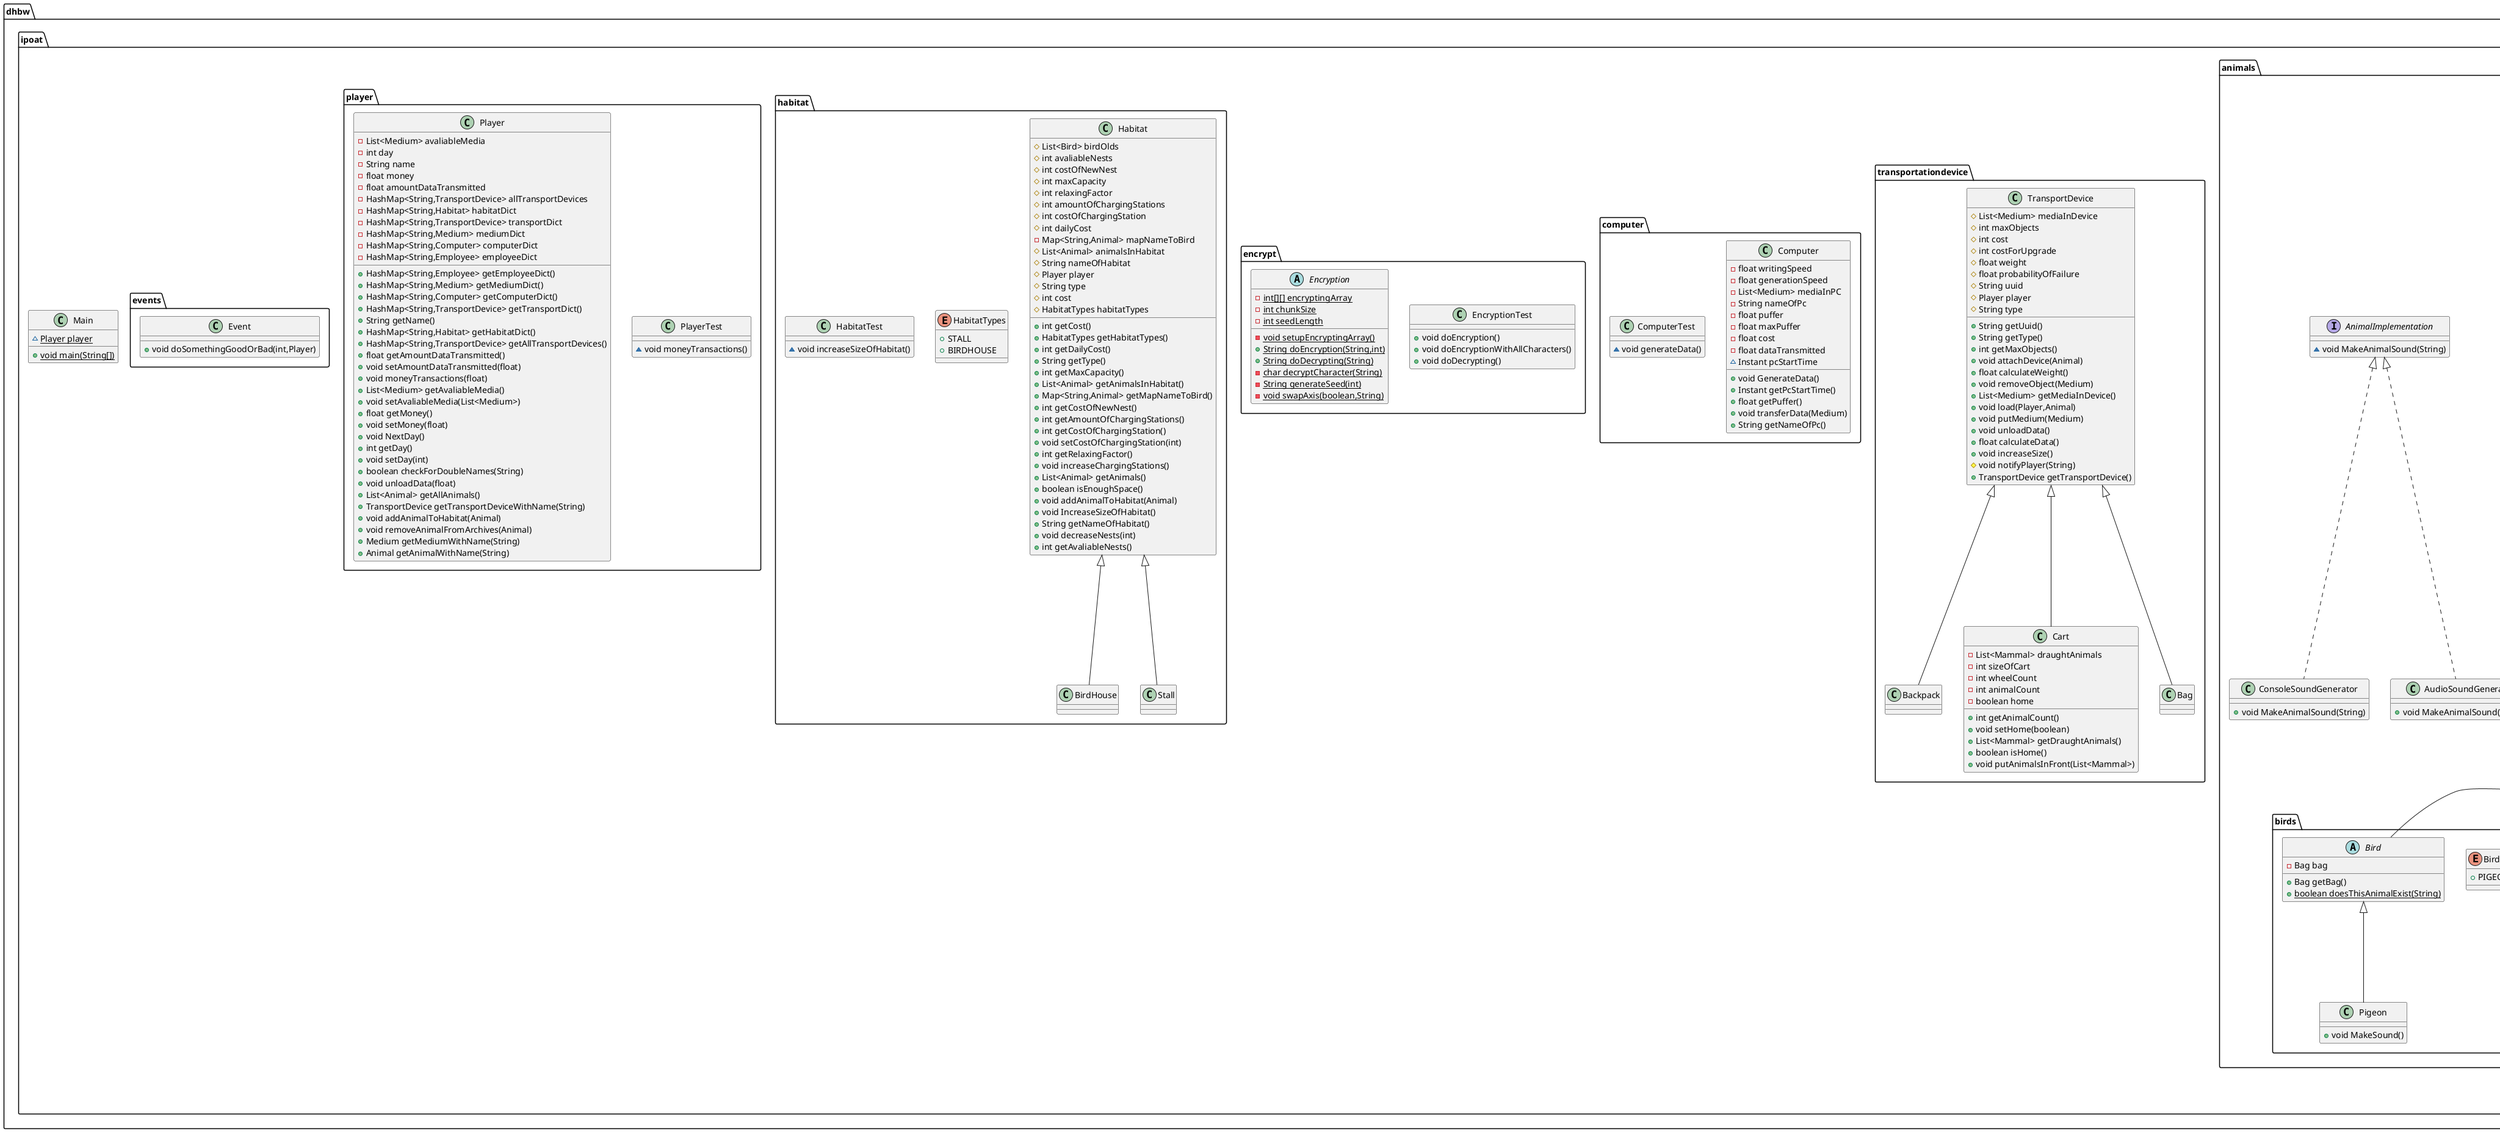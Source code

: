 @startuml
class dhbw.ipoat.commands.CommandSave {
+ void execute(String)
}
enum dhbw.ipoat.commands.CommandToken {
+  PUT
+  BUY
+  UPGRADE
+  NEXT
+  SEND
+  STATS
+  HELP
+  SELL
+  LIST
+  EXIT
+  LOAD
+  INVENTORY
+  REMOVE
+  PUFFER
+  BREED
+  ATTACH
+  RECRUIT
+  SACK
+  SAVE
+  AUTOSAVE
+  SOUND
+  SWITCH
}
enum dhbw.ipoat.employee.EmployeeNames {
+  Janick
+  Timo
+  Andreas
+  Lars
+  Nico
+  Felix
+  David
+  Markus
+  Christin
+  Claudia
+  Laura
+  Katja
+  Sven
+  Lea
+  Nina
}
class dhbw.ipoat.commands.CommandNextDay {
+ void execute(String)
- void letAnimalRest(Animal)
}
class dhbw.ipoat.medium.Medium {
# String nameOfMedium
# float weight
# float cost
# float data
# String id
# boolean full
+ String getNameOfMedium()
+ boolean isFull()
+ void setFull(boolean)
+ float getData()
+ float getCost()
+ String getId()
+ float getWeight()
+ void setWeight(float)
}
abstract class dhbw.ipoat.commands.CommandTemplate {
# {static} Player player
+ {abstract}void execute(String)
+ {static} void setPlayer(Player)
}
abstract class dhbw.ipoat.animals.GrownAnimals {
# int cost
# boolean home
# boolean delivering
# int breedingCooldown
# TransportDevice transport
# AnimalImplementation animalImplementation
+ {abstract}void MakeSound()
+ TransportDevice getTransport()
+ AnimalImplementation getAnimalImplementation()
+ void setAnimalImplementation(AnimalImplementation)
}
class dhbw.ipoat.animals.ConsoleSoundGenerator {
+ void MakeAnimalSound(String)
}
class dhbw.ipoat.commands.CommandPut {
+ void execute(String)
}
class dhbw.ipoat.transportationdevice.TransportDevice {
# List<Medium> mediaInDevice
# int maxObjects
# int cost
# int costForUpgrade
# float weight
# float probabilityOfFailure
# String uuid
# Player player
# String type
+ String getUuid()
+ String getType()
+ int getMaxObjects()
+ void attachDevice(Animal)
+ float calculateWeight()
+ void removeObject(Medium)
+ List<Medium> getMediaInDevice()
+ void load(Player,Animal)
+ void putMedium(Medium)
+ void unloadData()
+ float calculateData()
+ void increaseSize()
# void notifyPlayer(String)
+ TransportDevice getTransportDevice()
}
class dhbw.ipoat.animals.AudioSoundGenerator {
+ void MakeAnimalSound(String)
}
class dhbw.ipoat.commands.CommandSound {
+ void execute(String)
}
class dhbw.ipoat.commands.CommandAutosave {
+ void execute(String)
}
class dhbw.ipoat.commands.CommandRemove {
+ void execute(String)
}
class dhbw.ipoat.commands.CommandExit {
+ void execute(String)
}
class dhbw.ipoat.commands.CommandBreed {
+ void execute(String)
- void resetBreedingCooldown(Animal)
}
enum dhbw.ipoat.animals.birds.BirdList {
+  PIGEON
}
abstract class dhbw.ipoat.savesystem.Savegame {
- {static} List<Player> allPlayers
+ {static} boolean bypassEncryption
+ {static} Boolean autosave
+ {static} void save(Player)
- {static} JSONObject savePlayer(Player)
+ {static} void writeToFile(JSONObject)
}
class dhbw.ipoat.transportationdevice.Backpack {
}
class dhbw.ipoat.commands.CommandUpgrade {
+ void execute(String)
}
class dhbw.ipoat.savesystem.LoadSaveGame {
- {static} String jsonString()
+ {static} Player load()
- {static} Animal getAnimalFromType(String,Player,JSONObject)
- {static} Habitat getHabitatFromType(String,Player,JSONObject)
}
class dhbw.ipoat.computer.Computer {
- float writingSpeed
- float generationSpeed
- List<Medium> mediaInPC
- String nameOfPc
- float puffer
- float maxPuffer
- float cost
- float dataTransmitted
~ Instant pcStartTime
+ void GenerateData()
+ Instant getPcStartTime()
+ float getPuffer()
+ void transferData(Medium)
+ String getNameOfPc()
}
class dhbw.ipoat.commands.CommandMapTest {
}
class dhbw.ipoat.savesystem.SavegameTest {
}
class dhbw.ipoat.commands.CommandMap {
+ GUI gui
- Map<CommandToken,CommandTemplate> commands
- Player player
- Boolean autosave
+ {static} outputPossibilities mode
+ void execute(CommandToken,String)
- void initializeMap()
}
enum dhbw.ipoat.commands.outputPossibilities {
+  CONSOLE
+  SPEAKER
}
class dhbw.ipoat.encrypt.EncryptionTest {
+ void doEncryption()
+ void doEncryptionWithAllCharacters()
+ void doDecrypting()
}
class dhbw.ipoat.commands.CommandPuffer {
+ void execute(String)
}
class dhbw.ipoat.savesystem.JsonConstants {
+ {static} String SAVEGAMEFILE
+ {static} String PLAYERS
+ {static} String NAME
+ {static} String MON
+ {static} String INV
+ {static} String HAB
+ {static} String MED
+ {static} String TRA
+ {static} String DEFAULTSAVEGAME
}
class dhbw.ipoat.habitat.Habitat {
# List<Bird> birdOlds
# int avaliableNests
# int costOfNewNest
# int maxCapacity
# int relaxingFactor
# int amountOfChargingStations
# int costOfChargingStation
# int dailyCost
- Map<String,Animal> mapNameToBird
# List<Animal> animalsInHabitat
# String nameOfHabitat
# Player player
# String type
# int cost
# HabitatTypes habitatTypes
+ int getCost()
+ HabitatTypes getHabitatTypes()
+ int getDailyCost()
+ String getType()
+ int getMaxCapacity()
+ List<Animal> getAnimalsInHabitat()
+ Map<String,Animal> getMapNameToBird()
+ int getCostOfNewNest()
+ int getAmountOfChargingStations()
+ int getCostOfChargingStation()
+ void setCostOfChargingStation(int)
+ int getRelaxingFactor()
+ void increaseChargingStations()
+ List<Animal> getAnimals()
+ boolean isEnoughSpace()
+ void addAnimalToHabitat(Animal)
+ void IncreaseSizeOfHabitat()
+ String getNameOfHabitat()
+ void decreaseNests(int)
+ int getAvaliableNests()
}
class dhbw.ipoat.commands.CommandInventory {
+ void execute(String)
}
class dhbw.ipoat.commands.CommandSwitch {
+ void execute(String)
- void setAllAnimalImplementations()
}
enum dhbw.ipoat.habitat.HabitatTypes {
+  STALL
+  BIRDHOUSE
}
abstract class dhbw.ipoat.animals.birds.Bird {
- Bag bag
+ Bag getBag()
+ {static} boolean doesThisAnimalExist(String)
}
class dhbw.ipoat.computer.ComputerTest {
~ void generateData()
}
class dhbw.ipoat.habitat.BirdHouse {
}
class dhbw.ipoat.habitat.Stall {
}
enum dhbw.ipoat.animals.mammals.MammalList {
+  Ox
+  Horse
+  Elephant
}
class dhbw.ipoat.commands.CommandSellObject {
+ void execute(String)
}
class dhbw.ipoat.animals.BabyAnimals {
+ void growUp()
}
class dhbw.ipoat.commands.CommandSend {
+ void execute(String)
}
class dhbw.ipoat.transportationdevice.Cart {
- List<Mammal> draughtAnimals
- int sizeOfCart
- int wheelCount
- int animalCount
- boolean home
+ int getAnimalCount()
+ void setHome(boolean)
+ List<Mammal> getDraughtAnimals()
+ boolean isHome()
+ void putAnimalsInFront(List<Mammal>)
}
class dhbw.ipoat.player.PlayerTest {
~ void moneyTransactions()
}
interface dhbw.ipoat.commands.GUI {
+ String in()
+ void out(String)
+ void debug(String)
}
class dhbw.ipoat.animals.mammals.Horse {
+ void MakeSound()
}
class dhbw.ipoat.transportationdevice.Bag {
}
class dhbw.ipoat.animals.birds.Pigeon {
+ void MakeSound()
}
class dhbw.ipoat.Main {
~ {static} Player player
+ {static} void main(String[])
}
class dhbw.ipoat.commands.CommandAttatch {
+ void execute(String)
}
class dhbw.ipoat.medium.FloppyDisk {
}
class dhbw.ipoat.commands.CommandHelp {
+ void execute(String)
}
class dhbw.ipoat.player.Player {
- List<Medium> avaliableMedia
- int day
- String name
- float money
- float amountDataTransmitted
- HashMap<String,TransportDevice> allTransportDevices
- HashMap<String,Habitat> habitatDict
- HashMap<String,TransportDevice> transportDict
- HashMap<String,Medium> mediumDict
- HashMap<String,Computer> computerDict
- HashMap<String,Employee> employeeDict
+ HashMap<String,Employee> getEmployeeDict()
+ HashMap<String,Medium> getMediumDict()
+ HashMap<String,Computer> getComputerDict()
+ HashMap<String,TransportDevice> getTransportDict()
+ String getName()
+ HashMap<String,Habitat> getHabitatDict()
+ HashMap<String,TransportDevice> getAllTransportDevices()
+ float getAmountDataTransmitted()
+ void setAmountDataTransmitted(float)
+ void moneyTransactions(float)
+ List<Medium> getAvaliableMedia()
+ void setAvaliableMedia(List<Medium>)
+ float getMoney()
+ void setMoney(float)
+ void NextDay()
+ int getDay()
+ void setDay(int)
+ boolean checkForDoubleNames(String)
+ void unloadData(float)
+ List<Animal> getAllAnimals()
+ TransportDevice getTransportDeviceWithName(String)
+ void addAnimalToHabitat(Animal)
+ void removeAnimalFromArchives(Animal)
+ Medium getMediumWithName(String)
+ Animal getAnimalWithName(String)
}
abstract class dhbw.ipoat.animals.mammals.Mammal {
- Backpack backpack
# Employee rider
+ Backpack getBackpack()
+ {static} boolean doesThisAnimalExist(String)
}
enum dhbw.ipoat.employee.Occupations {
+  NONE
+  RIDING
+  LOADING
}
class dhbw.ipoat.animals.mammals.Ox {
+ void MakeSound()
}
class dhbw.ipoat.Terminal {
- boolean debug
+ String in()
+ void out(String)
+ void debug(String)
}
class dhbw.ipoat.commands.CommandBreedTest {
}
class dhbw.ipoat.animals.Animal {
# int age
# int maxAge
# int speed
# int energy
# int cost
# String name
# String type
# boolean home
# boolean delivering
# float maxWeight
# Player player
# float deathProbability
# float percentageMoved
# TransportDevice device
# boolean gender
# int breedingCooldown
# HabitatTypes habitatType
+ boolean isDelivering()
+ HabitatTypes getHabitatType()
+ int getMaxAge()
+ void setBreedingCooldown(int)
+ int getBreedingCooldown()
+ TransportDevice getDevice()
+ int getSpeed()
+ void setDevice(TransportDevice)
+ void agingAnimal()
+ String getName()
+ void killAnimal()
- boolean checkForAttachedTransport()
+ boolean isGender()
+ void moveAnimal()
+ float calculateValueOfAnimal()
+ void setHome(boolean)
+ float getDeathProbability()
+ int getCost()
+ String getTypeOfAnimal()
+ boolean isHome()
+ int getAge()
+ int getEnergy()
+ float getMaxWeight()
+ void setEnergy(int)
}
class dhbw.ipoat.commands.CommandRecruit {
+ void execute(String)
}
class dhbw.ipoat.events.Event {
+ void doSomethingGoodOrBad(int,Player)
}
interface dhbw.ipoat.animals.AnimalImplementation {
~ void MakeAnimalSound(String)
}
class dhbw.ipoat.commands.CommandStats {
+ void execute(String)
}
class dhbw.ipoat.employee.Employee {
- {static} int employeeCounter
- {static} int recruitmentFee
- EmployeeNames name
- int dailyCost
- String employeeID
+ {static} int getRecruitmentFee()
+ int getDailyCost()
+ String getEmployeeID()
+ EmployeeNames getName()
}
class dhbw.ipoat.habitat.HabitatTest {
~ void increaseSizeOfHabitat()
}
class dhbw.ipoat.commands.CommandBuy {
+ void execute(String)
- void determineHabitat(Animal)
- void addAnimal(Habitat,Animal)
- void addMediumToPlayer(Medium)
}
class dhbw.ipoat.animals.mammals.Elephant {
+ void MakeSound()
}
class dhbw.ipoat.commands.CommandSack {
+ void execute(String)
}
abstract class dhbw.ipoat.encrypt.Encryption {
- {static} int[][] encryptingArray
- {static} int chunkSize
- {static} int seedLength
- {static} void setupEncryptingArray()
+ {static} String doEncryption(String,int)
+ {static} String doDecrypting(String)
- {static} char decryptCharacter(String)
- {static} String generateSeed(int)
- {static} void swapAxis(boolean,String)
}
class dhbw.ipoat.commands.CommandList {
+ void execute(String)
}
class dhbw.ipoat.commands.CommandLoad {
+ void execute(String)
}


dhbw.ipoat.commands.CommandTemplate <|-- dhbw.ipoat.commands.CommandSave
dhbw.ipoat.commands.CommandTemplate <|-- dhbw.ipoat.commands.CommandNextDay
dhbw.ipoat.animals.Animal <|-- dhbw.ipoat.animals.GrownAnimals
dhbw.ipoat.animals.AnimalImplementation <|.. dhbw.ipoat.animals.ConsoleSoundGenerator
dhbw.ipoat.commands.CommandTemplate <|-- dhbw.ipoat.commands.CommandPut
dhbw.ipoat.animals.AnimalImplementation <|.. dhbw.ipoat.animals.AudioSoundGenerator
dhbw.ipoat.commands.CommandTemplate <|-- dhbw.ipoat.commands.CommandSound
dhbw.ipoat.commands.CommandTemplate <|-- dhbw.ipoat.commands.CommandAutosave
dhbw.ipoat.commands.CommandTemplate <|-- dhbw.ipoat.commands.CommandRemove
dhbw.ipoat.commands.CommandTemplate <|-- dhbw.ipoat.commands.CommandExit
dhbw.ipoat.commands.CommandTemplate <|-- dhbw.ipoat.commands.CommandBreed
dhbw.ipoat.transportationdevice.TransportDevice <|-- dhbw.ipoat.transportationdevice.Backpack
dhbw.ipoat.commands.CommandTemplate <|-- dhbw.ipoat.commands.CommandUpgrade
dhbw.ipoat.commands.CommandTemplate <|-- dhbw.ipoat.commands.CommandPuffer
dhbw.ipoat.commands.CommandTemplate <|-- dhbw.ipoat.commands.CommandInventory
dhbw.ipoat.commands.CommandTemplate <|-- dhbw.ipoat.commands.CommandSwitch
dhbw.ipoat.animals.GrownAnimals <|-- dhbw.ipoat.animals.birds.Bird
dhbw.ipoat.habitat.Habitat <|-- dhbw.ipoat.habitat.BirdHouse
dhbw.ipoat.habitat.Habitat <|-- dhbw.ipoat.habitat.Stall
dhbw.ipoat.commands.CommandTemplate <|-- dhbw.ipoat.commands.CommandSellObject
dhbw.ipoat.animals.Animal <|-- dhbw.ipoat.animals.BabyAnimals
dhbw.ipoat.commands.CommandTemplate <|-- dhbw.ipoat.commands.CommandSend
dhbw.ipoat.transportationdevice.TransportDevice <|-- dhbw.ipoat.transportationdevice.Cart
dhbw.ipoat.animals.mammals.Mammal <|-- dhbw.ipoat.animals.mammals.Horse
dhbw.ipoat.transportationdevice.TransportDevice <|-- dhbw.ipoat.transportationdevice.Bag
dhbw.ipoat.animals.birds.Bird <|-- dhbw.ipoat.animals.birds.Pigeon
dhbw.ipoat.commands.CommandTemplate <|-- dhbw.ipoat.commands.CommandAttatch
dhbw.ipoat.medium.Medium <|-- dhbw.ipoat.medium.FloppyDisk
dhbw.ipoat.commands.CommandTemplate <|-- dhbw.ipoat.commands.CommandHelp
dhbw.ipoat.animals.GrownAnimals <|-- dhbw.ipoat.animals.mammals.Mammal
dhbw.ipoat.animals.mammals.Mammal <|-- dhbw.ipoat.animals.mammals.Ox
dhbw.ipoat.commands.GUI <|.. dhbw.ipoat.Terminal
dhbw.ipoat.commands.CommandTemplate <|-- dhbw.ipoat.commands.CommandRecruit
dhbw.ipoat.commands.CommandTemplate <|-- dhbw.ipoat.commands.CommandStats
dhbw.ipoat.commands.CommandTemplate <|-- dhbw.ipoat.commands.CommandBuy
dhbw.ipoat.animals.mammals.Mammal <|-- dhbw.ipoat.animals.mammals.Elephant
dhbw.ipoat.commands.CommandTemplate <|-- dhbw.ipoat.commands.CommandSack
dhbw.ipoat.commands.CommandTemplate <|-- dhbw.ipoat.commands.CommandList
dhbw.ipoat.commands.CommandTemplate <|-- dhbw.ipoat.commands.CommandLoad
@enduml